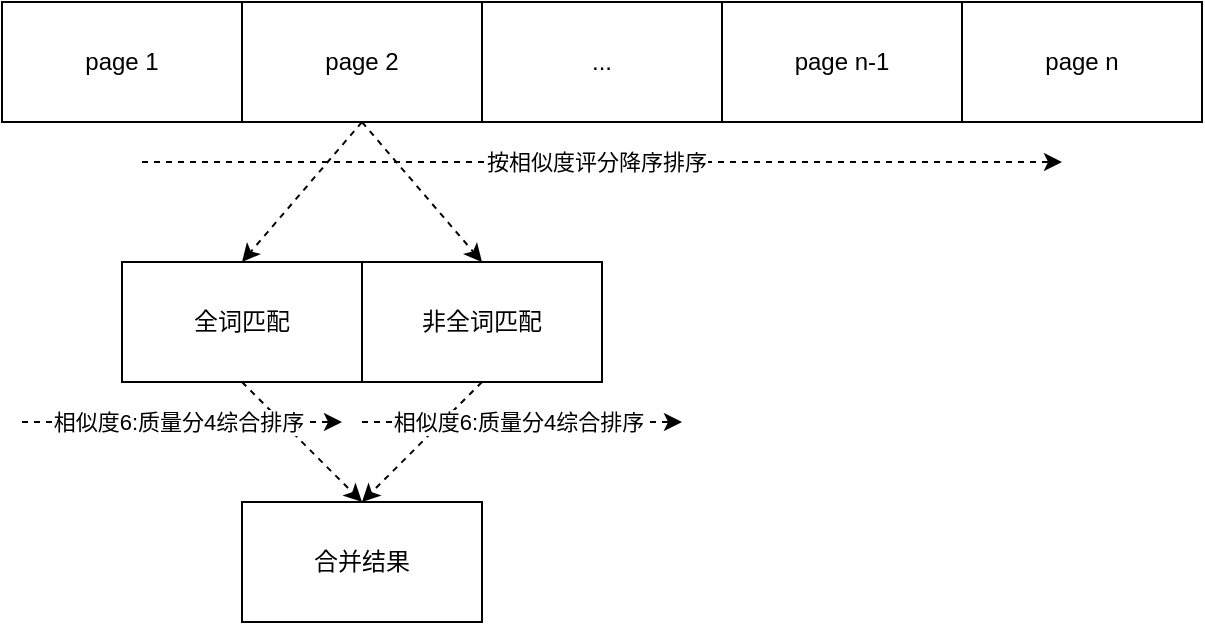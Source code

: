 <mxfile version="16.2.4" type="github">
  <diagram id="d5UGzW644qYcgFJwwa-g" name="Page-1">
    <mxGraphModel dx="2032" dy="780" grid="1" gridSize="10" guides="1" tooltips="1" connect="1" arrows="1" fold="1" page="1" pageScale="1" pageWidth="827" pageHeight="1169" math="0" shadow="0">
      <root>
        <mxCell id="0" />
        <mxCell id="1" parent="0" />
        <mxCell id="eNamNgAYAro-8tq2c0Wl-25" value="page 1" style="rounded=0;whiteSpace=wrap;html=1;" vertex="1" parent="1">
          <mxGeometry x="110" y="390" width="120" height="60" as="geometry" />
        </mxCell>
        <mxCell id="eNamNgAYAro-8tq2c0Wl-34" style="rounded=0;orthogonalLoop=1;jettySize=auto;html=1;exitX=0.5;exitY=1;exitDx=0;exitDy=0;entryX=0.5;entryY=0;entryDx=0;entryDy=0;dashed=1;" edge="1" parent="1" source="eNamNgAYAro-8tq2c0Wl-26" target="eNamNgAYAro-8tq2c0Wl-32">
          <mxGeometry relative="1" as="geometry" />
        </mxCell>
        <mxCell id="eNamNgAYAro-8tq2c0Wl-35" style="rounded=0;orthogonalLoop=1;jettySize=auto;html=1;exitX=0.5;exitY=1;exitDx=0;exitDy=0;dashed=1;entryX=0.5;entryY=0;entryDx=0;entryDy=0;" edge="1" parent="1" source="eNamNgAYAro-8tq2c0Wl-26" target="eNamNgAYAro-8tq2c0Wl-33">
          <mxGeometry relative="1" as="geometry" />
        </mxCell>
        <mxCell id="eNamNgAYAro-8tq2c0Wl-26" value="page 2" style="rounded=0;whiteSpace=wrap;html=1;" vertex="1" parent="1">
          <mxGeometry x="230" y="390" width="120" height="60" as="geometry" />
        </mxCell>
        <mxCell id="eNamNgAYAro-8tq2c0Wl-27" value="..." style="rounded=0;whiteSpace=wrap;html=1;" vertex="1" parent="1">
          <mxGeometry x="350" y="390" width="120" height="60" as="geometry" />
        </mxCell>
        <mxCell id="eNamNgAYAro-8tq2c0Wl-28" value="page n-1" style="rounded=0;whiteSpace=wrap;html=1;" vertex="1" parent="1">
          <mxGeometry x="470" y="390" width="120" height="60" as="geometry" />
        </mxCell>
        <mxCell id="eNamNgAYAro-8tq2c0Wl-29" value="page n" style="rounded=0;whiteSpace=wrap;html=1;" vertex="1" parent="1">
          <mxGeometry x="590" y="390" width="120" height="60" as="geometry" />
        </mxCell>
        <mxCell id="eNamNgAYAro-8tq2c0Wl-30" value="" style="endArrow=classic;html=1;rounded=0;dashed=1;" edge="1" parent="1">
          <mxGeometry width="50" height="50" relative="1" as="geometry">
            <mxPoint x="180" y="470" as="sourcePoint" />
            <mxPoint x="640" y="470" as="targetPoint" />
          </mxGeometry>
        </mxCell>
        <mxCell id="eNamNgAYAro-8tq2c0Wl-31" value="按相似度评分降序排序" style="edgeLabel;html=1;align=center;verticalAlign=middle;resizable=0;points=[];" vertex="1" connectable="0" parent="eNamNgAYAro-8tq2c0Wl-30">
          <mxGeometry x="-0.051" y="1" relative="1" as="geometry">
            <mxPoint x="8" y="1" as="offset" />
          </mxGeometry>
        </mxCell>
        <mxCell id="eNamNgAYAro-8tq2c0Wl-43" style="edgeStyle=none;rounded=0;orthogonalLoop=1;jettySize=auto;html=1;exitX=0.5;exitY=1;exitDx=0;exitDy=0;entryX=0.5;entryY=0;entryDx=0;entryDy=0;dashed=1;" edge="1" parent="1" source="eNamNgAYAro-8tq2c0Wl-32" target="eNamNgAYAro-8tq2c0Wl-42">
          <mxGeometry relative="1" as="geometry" />
        </mxCell>
        <mxCell id="eNamNgAYAro-8tq2c0Wl-32" value="全词匹配" style="rounded=0;whiteSpace=wrap;html=1;" vertex="1" parent="1">
          <mxGeometry x="170" y="520" width="120" height="60" as="geometry" />
        </mxCell>
        <mxCell id="eNamNgAYAro-8tq2c0Wl-44" style="edgeStyle=none;rounded=0;orthogonalLoop=1;jettySize=auto;html=1;exitX=0.5;exitY=1;exitDx=0;exitDy=0;entryX=0.5;entryY=0;entryDx=0;entryDy=0;dashed=1;" edge="1" parent="1" source="eNamNgAYAro-8tq2c0Wl-33" target="eNamNgAYAro-8tq2c0Wl-42">
          <mxGeometry relative="1" as="geometry" />
        </mxCell>
        <mxCell id="eNamNgAYAro-8tq2c0Wl-33" value="非全词匹配" style="rounded=0;whiteSpace=wrap;html=1;" vertex="1" parent="1">
          <mxGeometry x="290" y="520" width="120" height="60" as="geometry" />
        </mxCell>
        <mxCell id="eNamNgAYAro-8tq2c0Wl-36" value="" style="endArrow=classic;html=1;rounded=0;dashed=1;" edge="1" parent="1">
          <mxGeometry width="50" height="50" relative="1" as="geometry">
            <mxPoint x="120" y="600" as="sourcePoint" />
            <mxPoint x="280" y="600" as="targetPoint" />
          </mxGeometry>
        </mxCell>
        <mxCell id="eNamNgAYAro-8tq2c0Wl-38" value="相似度6:质量分4综合排序" style="edgeLabel;html=1;align=center;verticalAlign=middle;resizable=0;points=[];" vertex="1" connectable="0" parent="eNamNgAYAro-8tq2c0Wl-36">
          <mxGeometry x="-0.102" y="3" relative="1" as="geometry">
            <mxPoint x="6" y="3" as="offset" />
          </mxGeometry>
        </mxCell>
        <mxCell id="eNamNgAYAro-8tq2c0Wl-40" value="" style="endArrow=classic;html=1;rounded=0;dashed=1;" edge="1" parent="1">
          <mxGeometry width="50" height="50" relative="1" as="geometry">
            <mxPoint x="290" y="600" as="sourcePoint" />
            <mxPoint x="450" y="600" as="targetPoint" />
          </mxGeometry>
        </mxCell>
        <mxCell id="eNamNgAYAro-8tq2c0Wl-41" value="相似度6:质量分4综合排序" style="edgeLabel;html=1;align=center;verticalAlign=middle;resizable=0;points=[];" vertex="1" connectable="0" parent="eNamNgAYAro-8tq2c0Wl-40">
          <mxGeometry x="-0.102" y="3" relative="1" as="geometry">
            <mxPoint x="6" y="3" as="offset" />
          </mxGeometry>
        </mxCell>
        <mxCell id="eNamNgAYAro-8tq2c0Wl-42" value="合并结果" style="rounded=0;whiteSpace=wrap;html=1;" vertex="1" parent="1">
          <mxGeometry x="230" y="640" width="120" height="60" as="geometry" />
        </mxCell>
      </root>
    </mxGraphModel>
  </diagram>
</mxfile>
